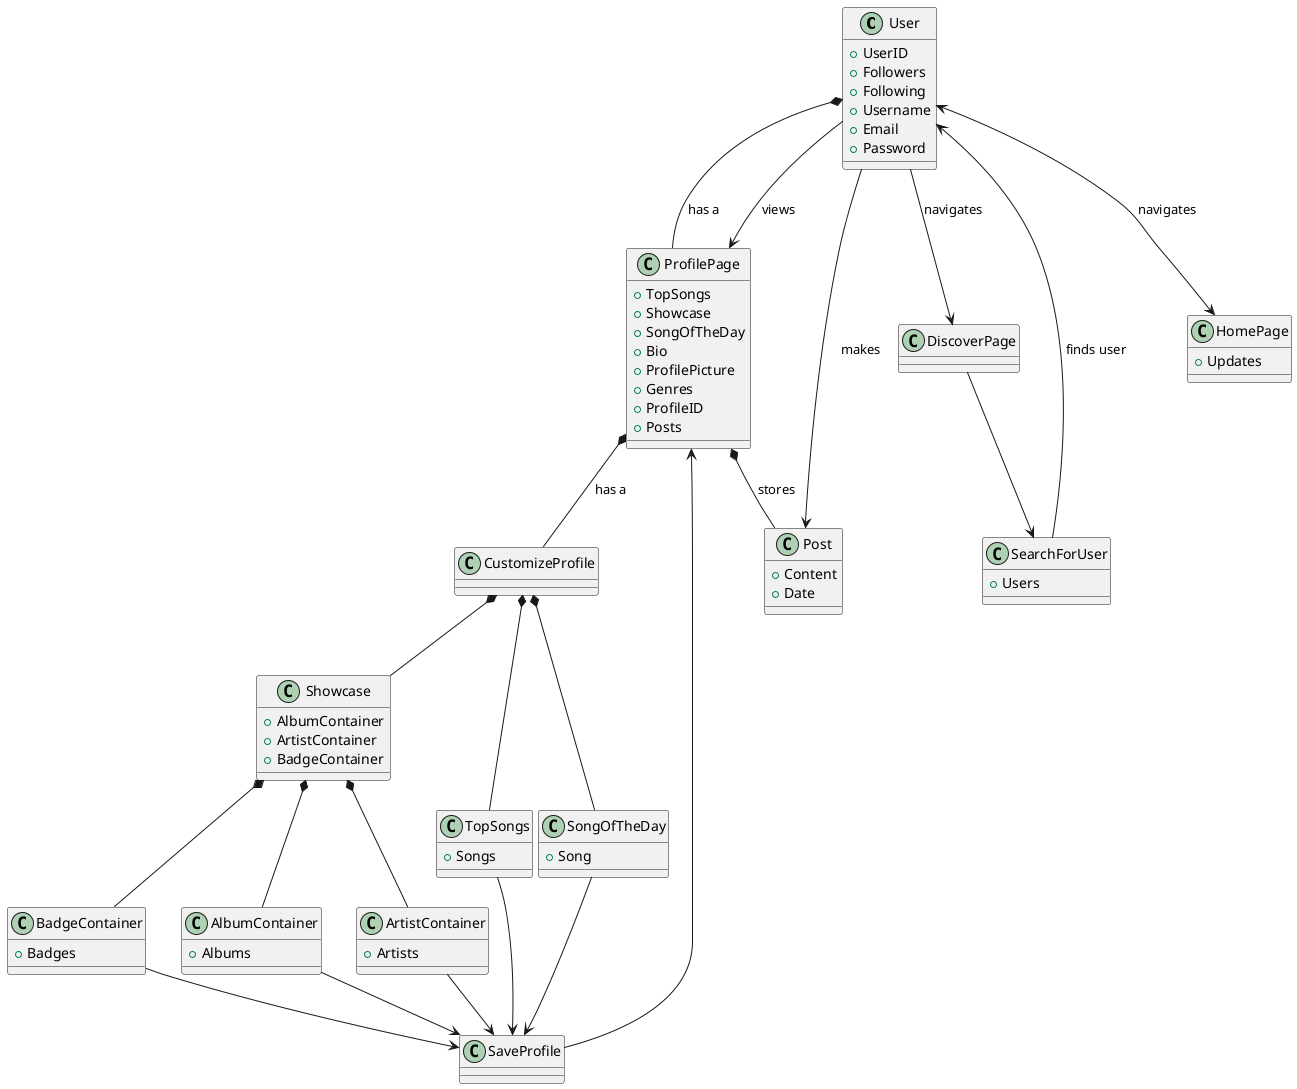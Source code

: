 @startuml
class User {
    + UserID
    + Followers
    + Following
    + Username
    + Email
    + Password
}
class ProfilePage {
    + TopSongs
    + Showcase
    + SongOfTheDay
    + Bio
    + ProfilePicture
    + Genres
    + ProfileID
    + Posts
}
class CustomizeProfile {
}
class Post {
    + Content
    + Date
}
class TopSongs {
    + Songs
}
class DiscoverPage {
}
class Showcase {
    + AlbumContainer
    + ArtistContainer
    + BadgeContainer
}
class AlbumContainer {
    + Albums
}
class ArtistContainer {
    + Artists
}
class BadgeContainer {
    + Badges
}
class HomePage {
    + Updates
}
class SearchForUser {
    + Users
}
class SaveProfile {
}
class SongOfTheDay {
    + Song
}
User *-- ProfilePage: "has a"
User --> ProfilePage: "views"
User --> DiscoverPage: "navigates"
User <--> HomePage: "navigates"
ProfilePage *-- CustomizeProfile: "has a"
ProfilePage *-- Post: "stores"
User --> Post: "makes"
CustomizeProfile *-- TopSongs
CustomizeProfile *-- Showcase
CustomizeProfile *-- SongOfTheDay
Showcase *-- AlbumContainer
Showcase *-- ArtistContainer
Showcase *-- BadgeContainer
DiscoverPage --> SearchForUser
SearchForUser --> User: "finds user"
TopSongs --> SaveProfile
AlbumContainer --> SaveProfile
ArtistContainer --> SaveProfile
BadgeContainer --> SaveProfile
SongOfTheDay --> SaveProfile
SaveProfile --> ProfilePage
@enduml
